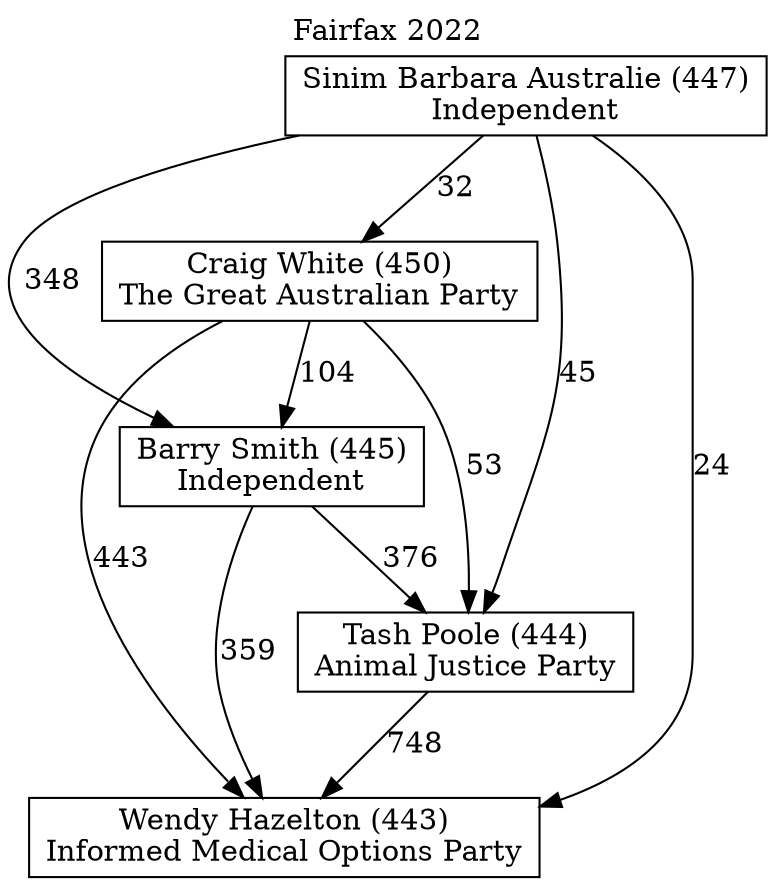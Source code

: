 // House preference flow
digraph "Wendy Hazelton (443)_Fairfax_2022" {
	graph [label="Fairfax 2022" labelloc=t mclimit=10]
	node [shape=box]
	"Craig White (450)" [label="Craig White (450)
The Great Australian Party"]
	"Tash Poole (444)" [label="Tash Poole (444)
Animal Justice Party"]
	"Barry Smith (445)" [label="Barry Smith (445)
Independent"]
	"Wendy Hazelton (443)" [label="Wendy Hazelton (443)
Informed Medical Options Party"]
	"Sinim Barbara Australie (447)" [label="Sinim Barbara Australie (447)
Independent"]
	"Sinim Barbara Australie (447)" -> "Barry Smith (445)" [label=348]
	"Craig White (450)" -> "Wendy Hazelton (443)" [label=443]
	"Craig White (450)" -> "Barry Smith (445)" [label=104]
	"Tash Poole (444)" -> "Wendy Hazelton (443)" [label=748]
	"Barry Smith (445)" -> "Wendy Hazelton (443)" [label=359]
	"Barry Smith (445)" -> "Tash Poole (444)" [label=376]
	"Craig White (450)" -> "Tash Poole (444)" [label=53]
	"Sinim Barbara Australie (447)" -> "Wendy Hazelton (443)" [label=24]
	"Sinim Barbara Australie (447)" -> "Craig White (450)" [label=32]
	"Sinim Barbara Australie (447)" -> "Tash Poole (444)" [label=45]
}
